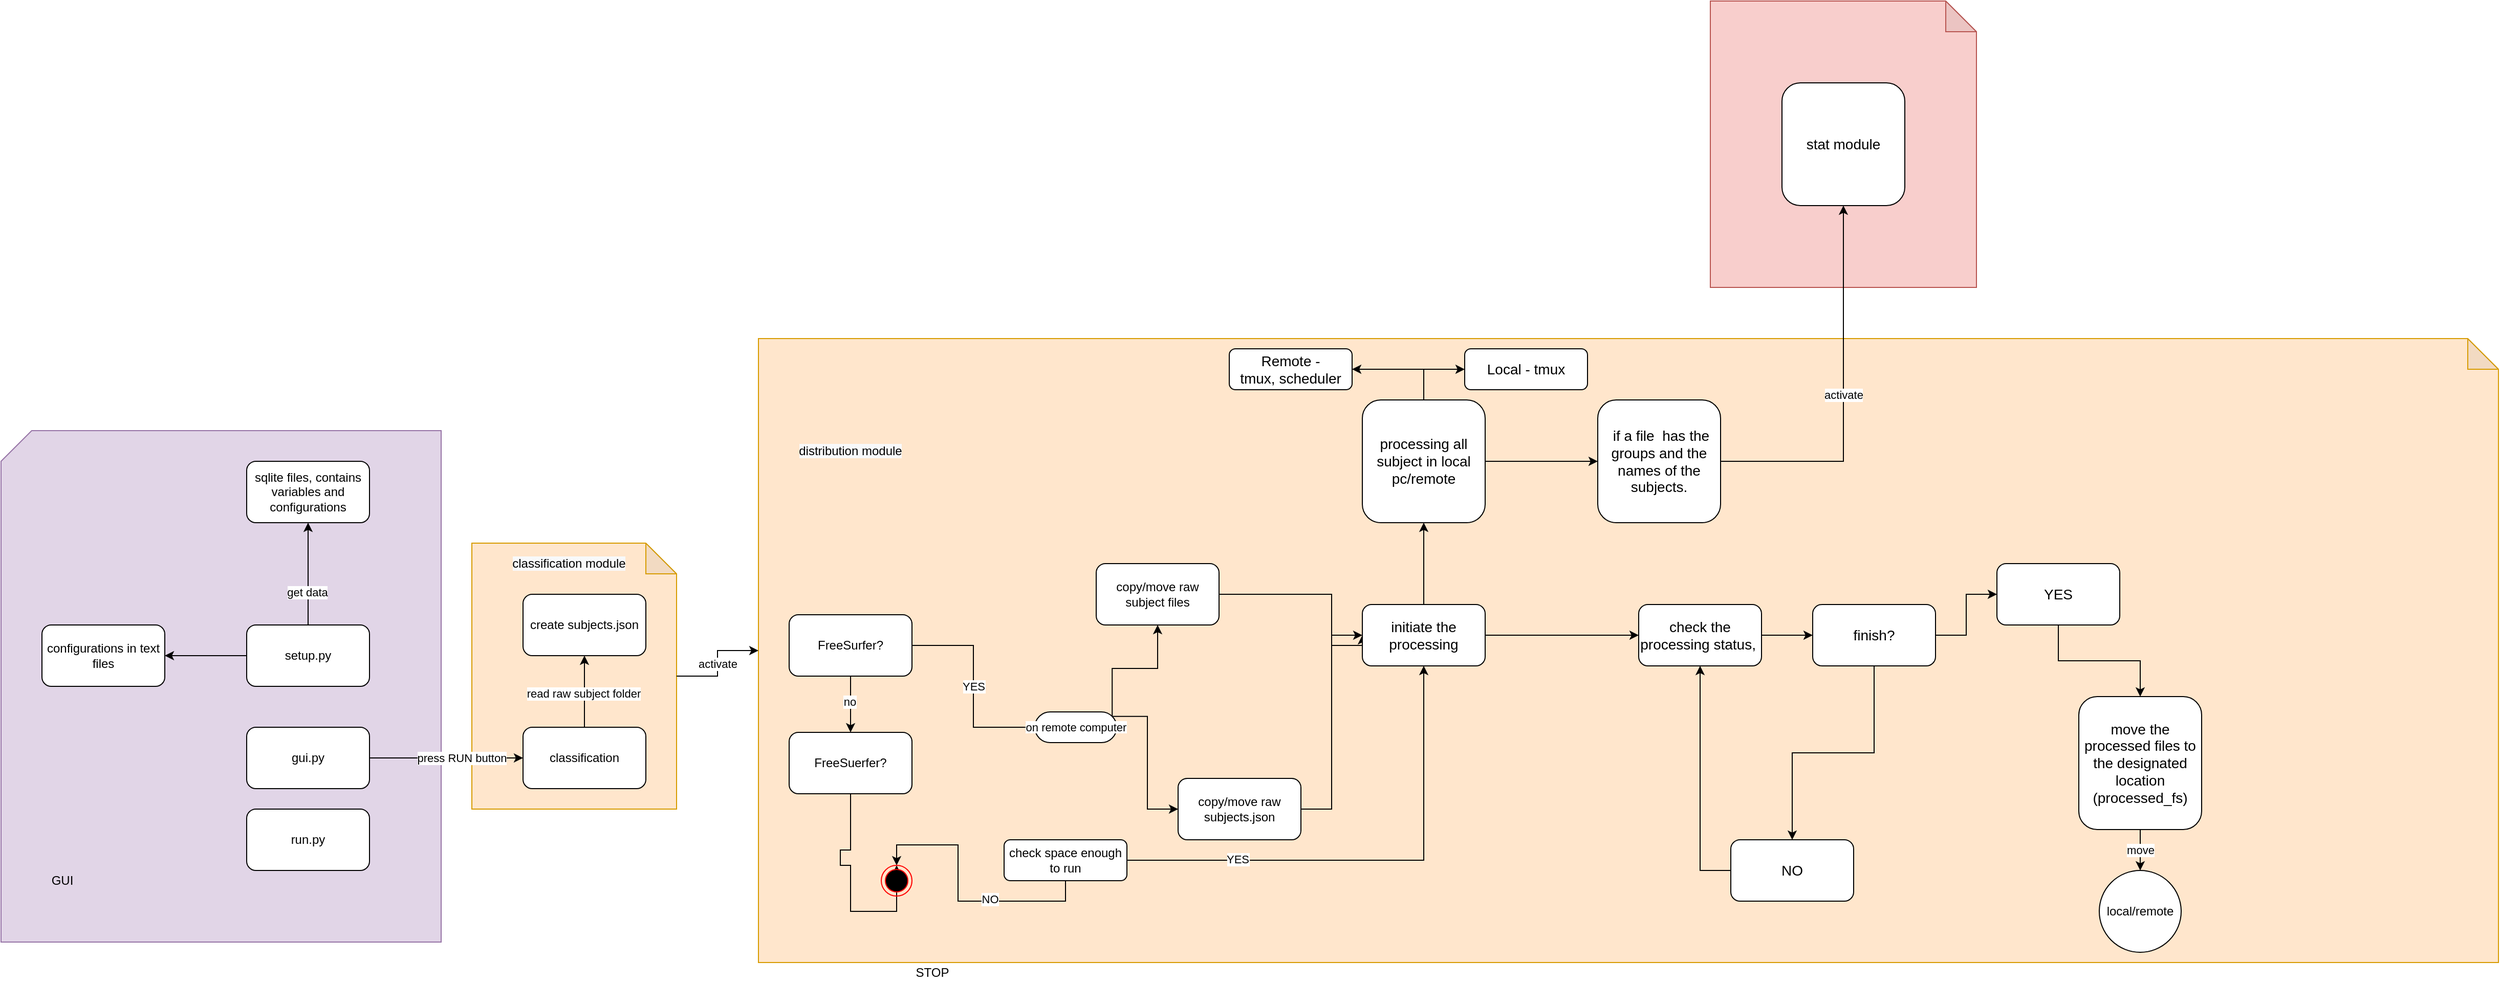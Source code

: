<mxfile version="13.3.5" type="device"><diagram id="tqEqKs2Gejb3-UgDs-Do" name="Page-1"><mxGraphModel dx="1061" dy="1927" grid="1" gridSize="10" guides="1" tooltips="1" connect="1" arrows="1" fold="1" page="1" pageScale="1" pageWidth="850" pageHeight="1100" math="0" shadow="0"><root><mxCell id="0"/><mxCell id="1" parent="0"/><mxCell id="kdKKlDTPsCCDpFTenk8D-86" value="" style="shape=card;whiteSpace=wrap;html=1;fillColor=#e1d5e7;strokeColor=#9673a6;" vertex="1" parent="1"><mxGeometry x="120" y="160" width="430" height="500" as="geometry"/></mxCell><mxCell id="kdKKlDTPsCCDpFTenk8D-85" value="" style="shape=note;whiteSpace=wrap;html=1;backgroundOutline=1;darkOpacity=0.05;fillColor=#f8cecc;strokeColor=#b85450;" vertex="1" parent="1"><mxGeometry x="1790" y="-260" width="260" height="280" as="geometry"/></mxCell><mxCell id="kdKKlDTPsCCDpFTenk8D-23" value="" style="group" vertex="1" connectable="0" parent="1"><mxGeometry x="580" y="270" width="200" height="260" as="geometry"/></mxCell><mxCell id="kdKKlDTPsCCDpFTenk8D-13" value="c" style="group" vertex="1" connectable="0" parent="kdKKlDTPsCCDpFTenk8D-23"><mxGeometry width="200" height="260" as="geometry"/></mxCell><mxCell id="kdKKlDTPsCCDpFTenk8D-11" value="" style="shape=note;whiteSpace=wrap;html=1;backgroundOutline=1;darkOpacity=0.05;fillColor=#ffe6cc;strokeColor=#d79b00;align=left;" vertex="1" parent="kdKKlDTPsCCDpFTenk8D-13"><mxGeometry width="200" height="260" as="geometry"/></mxCell><mxCell id="kdKKlDTPsCCDpFTenk8D-17" value="" style="edgeStyle=orthogonalEdgeStyle;rounded=0;orthogonalLoop=1;jettySize=auto;html=1;" edge="1" parent="kdKKlDTPsCCDpFTenk8D-13" source="kdKKlDTPsCCDpFTenk8D-9" target="kdKKlDTPsCCDpFTenk8D-16"><mxGeometry relative="1" as="geometry"/></mxCell><mxCell id="kdKKlDTPsCCDpFTenk8D-18" value="read raw subject folder" style="edgeLabel;html=1;align=center;verticalAlign=middle;resizable=0;points=[];" vertex="1" connectable="0" parent="kdKKlDTPsCCDpFTenk8D-17"><mxGeometry x="-0.05" y="1" relative="1" as="geometry"><mxPoint as="offset"/></mxGeometry></mxCell><mxCell id="kdKKlDTPsCCDpFTenk8D-9" value="classification" style="rounded=1;whiteSpace=wrap;html=1;" vertex="1" parent="kdKKlDTPsCCDpFTenk8D-13"><mxGeometry x="50" y="180" width="120" height="60" as="geometry"/></mxCell><mxCell id="kdKKlDTPsCCDpFTenk8D-16" value="create subjects.json" style="rounded=1;whiteSpace=wrap;html=1;" vertex="1" parent="kdKKlDTPsCCDpFTenk8D-13"><mxGeometry x="50" y="50" width="120" height="60" as="geometry"/></mxCell><mxCell id="kdKKlDTPsCCDpFTenk8D-21" value="&lt;meta charset=&quot;utf-8&quot;&gt;&lt;span style=&quot;color: rgb(0, 0, 0); font-family: helvetica; font-size: 12px; font-style: normal; font-weight: 400; letter-spacing: normal; text-align: left; text-indent: 0px; text-transform: none; word-spacing: 0px; background-color: rgb(248, 249, 250); display: inline; float: none;&quot;&gt;classification module&lt;/span&gt;" style="text;html=1;strokeColor=none;fillColor=none;align=center;verticalAlign=middle;whiteSpace=wrap;rounded=0;" vertex="1" parent="kdKKlDTPsCCDpFTenk8D-13"><mxGeometry x="30" y="10" width="130" height="20" as="geometry"/></mxCell><mxCell id="kdKKlDTPsCCDpFTenk8D-5" value="" style="edgeStyle=orthogonalEdgeStyle;rounded=0;orthogonalLoop=1;jettySize=auto;html=1;" edge="1" parent="1" source="kdKKlDTPsCCDpFTenk8D-1" target="kdKKlDTPsCCDpFTenk8D-4"><mxGeometry relative="1" as="geometry"/></mxCell><mxCell id="kdKKlDTPsCCDpFTenk8D-6" value="get data" style="edgeLabel;html=1;align=center;verticalAlign=middle;resizable=0;points=[];" vertex="1" connectable="0" parent="kdKKlDTPsCCDpFTenk8D-5"><mxGeometry x="-0.35" y="1" relative="1" as="geometry"><mxPoint as="offset"/></mxGeometry></mxCell><mxCell id="kdKKlDTPsCCDpFTenk8D-8" value="" style="edgeStyle=orthogonalEdgeStyle;rounded=0;orthogonalLoop=1;jettySize=auto;html=1;" edge="1" parent="1" source="kdKKlDTPsCCDpFTenk8D-1" target="kdKKlDTPsCCDpFTenk8D-7"><mxGeometry relative="1" as="geometry"/></mxCell><mxCell id="kdKKlDTPsCCDpFTenk8D-1" value="setup.py" style="rounded=1;whiteSpace=wrap;html=1;" vertex="1" parent="1"><mxGeometry x="360" y="350" width="120" height="60" as="geometry"/></mxCell><mxCell id="kdKKlDTPsCCDpFTenk8D-7" value="configurations in text files" style="rounded=1;whiteSpace=wrap;html=1;" vertex="1" parent="1"><mxGeometry x="160" y="350" width="120" height="60" as="geometry"/></mxCell><mxCell id="kdKKlDTPsCCDpFTenk8D-4" value="sqlite files, contains variables and configurations" style="rounded=1;whiteSpace=wrap;html=1;" vertex="1" parent="1"><mxGeometry x="360" y="190" width="120" height="60" as="geometry"/></mxCell><mxCell id="kdKKlDTPsCCDpFTenk8D-10" value="" style="edgeStyle=orthogonalEdgeStyle;rounded=0;orthogonalLoop=1;jettySize=auto;html=1;" edge="1" parent="1" source="kdKKlDTPsCCDpFTenk8D-2" target="kdKKlDTPsCCDpFTenk8D-9"><mxGeometry relative="1" as="geometry"/></mxCell><mxCell id="kdKKlDTPsCCDpFTenk8D-12" value="press RUN button" style="edgeLabel;html=1;align=center;verticalAlign=middle;resizable=0;points=[];" vertex="1" connectable="0" parent="kdKKlDTPsCCDpFTenk8D-10"><mxGeometry x="0.2" relative="1" as="geometry"><mxPoint as="offset"/></mxGeometry></mxCell><mxCell id="kdKKlDTPsCCDpFTenk8D-2" value="gui.py" style="rounded=1;whiteSpace=wrap;html=1;" vertex="1" parent="1"><mxGeometry x="360" y="450" width="120" height="60" as="geometry"/></mxCell><mxCell id="kdKKlDTPsCCDpFTenk8D-3" value="run.py" style="rounded=1;whiteSpace=wrap;html=1;" vertex="1" parent="1"><mxGeometry x="360" y="530" width="120" height="60" as="geometry"/></mxCell><mxCell id="kdKKlDTPsCCDpFTenk8D-19" value="" style="shape=note;whiteSpace=wrap;html=1;backgroundOutline=1;darkOpacity=0.05;fillColor=#ffe6cc;strokeColor=#d79b00;align=left;" vertex="1" parent="1"><mxGeometry x="860" y="70" width="1700" height="610" as="geometry"/></mxCell><mxCell id="kdKKlDTPsCCDpFTenk8D-20" value="activate" style="edgeStyle=orthogonalEdgeStyle;rounded=0;orthogonalLoop=1;jettySize=auto;html=1;" edge="1" parent="1" source="kdKKlDTPsCCDpFTenk8D-11" target="kdKKlDTPsCCDpFTenk8D-19"><mxGeometry relative="1" as="geometry"/></mxCell><mxCell id="kdKKlDTPsCCDpFTenk8D-22" value="&lt;meta charset=&quot;utf-8&quot;&gt;&lt;span style=&quot;color: rgb(0, 0, 0); font-family: helvetica; font-size: 12px; font-style: normal; font-weight: 400; letter-spacing: normal; text-align: left; text-indent: 0px; text-transform: none; word-spacing: 0px; background-color: rgb(248, 249, 250); display: inline; float: none;&quot;&gt;distribution module&lt;/span&gt;" style="text;html=1;strokeColor=none;fillColor=none;align=center;verticalAlign=middle;whiteSpace=wrap;rounded=0;" vertex="1" parent="1"><mxGeometry x="865" y="170" width="170" height="20" as="geometry"/></mxCell><mxCell id="kdKKlDTPsCCDpFTenk8D-26" value="" style="edgeStyle=orthogonalEdgeStyle;rounded=0;orthogonalLoop=1;jettySize=auto;html=1;" edge="1" parent="1" source="kdKKlDTPsCCDpFTenk8D-24" target="kdKKlDTPsCCDpFTenk8D-25"><mxGeometry relative="1" as="geometry"/></mxCell><mxCell id="kdKKlDTPsCCDpFTenk8D-27" value="no" style="edgeLabel;html=1;align=center;verticalAlign=middle;resizable=0;points=[];" vertex="1" connectable="0" parent="kdKKlDTPsCCDpFTenk8D-26"><mxGeometry x="-0.1" y="-1" relative="1" as="geometry"><mxPoint as="offset"/></mxGeometry></mxCell><mxCell id="kdKKlDTPsCCDpFTenk8D-44" value="YES" style="edgeStyle=orthogonalEdgeStyle;rounded=0;orthogonalLoop=1;jettySize=auto;html=1;exitX=1;exitY=0.5;exitDx=0;exitDy=0;entryX=0;entryY=0.5;entryDx=0;entryDy=0;entryPerimeter=0;" edge="1" parent="1" source="kdKKlDTPsCCDpFTenk8D-24" target="kdKKlDTPsCCDpFTenk8D-43"><mxGeometry relative="1" as="geometry"/></mxCell><mxCell id="kdKKlDTPsCCDpFTenk8D-24" value="FreeSurfer?" style="rounded=1;whiteSpace=wrap;html=1;" vertex="1" parent="1"><mxGeometry x="890" y="340" width="120" height="60" as="geometry"/></mxCell><mxCell id="kdKKlDTPsCCDpFTenk8D-47" style="edgeStyle=orthogonalEdgeStyle;rounded=0;orthogonalLoop=1;jettySize=auto;html=1;exitX=1;exitY=0.5;exitDx=0;exitDy=0;entryX=0;entryY=0.5;entryDx=0;entryDy=0;" edge="1" parent="1" source="kdKKlDTPsCCDpFTenk8D-28" target="kdKKlDTPsCCDpFTenk8D-42"><mxGeometry relative="1" as="geometry"><Array as="points"><mxPoint x="1420" y="320"/><mxPoint x="1420" y="370"/></Array></mxGeometry></mxCell><mxCell id="kdKKlDTPsCCDpFTenk8D-28" value="copy/move raw subject files" style="rounded=1;whiteSpace=wrap;html=1;" vertex="1" parent="1"><mxGeometry x="1190" y="290" width="120" height="60" as="geometry"/></mxCell><mxCell id="kdKKlDTPsCCDpFTenk8D-56" style="edgeStyle=orthogonalEdgeStyle;rounded=0;orthogonalLoop=1;jettySize=auto;html=1;exitX=0.5;exitY=1;exitDx=0;exitDy=0;entryX=0.5;entryY=0;entryDx=0;entryDy=0;" edge="1" parent="1" source="kdKKlDTPsCCDpFTenk8D-25" target="kdKKlDTPsCCDpFTenk8D-35"><mxGeometry relative="1" as="geometry"><Array as="points"><mxPoint x="950" y="570"/><mxPoint x="940" y="570"/><mxPoint x="940" y="585"/><mxPoint x="950" y="585"/><mxPoint x="950" y="630"/><mxPoint x="995" y="630"/></Array></mxGeometry></mxCell><mxCell id="kdKKlDTPsCCDpFTenk8D-25" value="FreeSuerfer?" style="rounded=1;whiteSpace=wrap;html=1;" vertex="1" parent="1"><mxGeometry x="890" y="455" width="120" height="60" as="geometry"/></mxCell><mxCell id="kdKKlDTPsCCDpFTenk8D-40" style="edgeStyle=orthogonalEdgeStyle;rounded=0;orthogonalLoop=1;jettySize=auto;html=1;exitX=0.5;exitY=1;exitDx=0;exitDy=0;entryX=0.5;entryY=0;entryDx=0;entryDy=0;" edge="1" parent="1" source="kdKKlDTPsCCDpFTenk8D-31" target="kdKKlDTPsCCDpFTenk8D-35"><mxGeometry relative="1" as="geometry"/></mxCell><mxCell id="kdKKlDTPsCCDpFTenk8D-41" value="NO" style="edgeLabel;html=1;align=center;verticalAlign=middle;resizable=0;points=[];" vertex="1" connectable="0" parent="kdKKlDTPsCCDpFTenk8D-40"><mxGeometry x="-0.275" y="-2" relative="1" as="geometry"><mxPoint as="offset"/></mxGeometry></mxCell><mxCell id="kdKKlDTPsCCDpFTenk8D-49" style="edgeStyle=orthogonalEdgeStyle;rounded=0;orthogonalLoop=1;jettySize=auto;html=1;exitX=1;exitY=0.5;exitDx=0;exitDy=0;" edge="1" parent="1" source="kdKKlDTPsCCDpFTenk8D-31" target="kdKKlDTPsCCDpFTenk8D-42"><mxGeometry relative="1" as="geometry"/></mxCell><mxCell id="kdKKlDTPsCCDpFTenk8D-50" value="YES" style="edgeLabel;html=1;align=center;verticalAlign=middle;resizable=0;points=[];" vertex="1" connectable="0" parent="kdKKlDTPsCCDpFTenk8D-49"><mxGeometry x="-0.552" y="1" relative="1" as="geometry"><mxPoint as="offset"/></mxGeometry></mxCell><mxCell id="kdKKlDTPsCCDpFTenk8D-31" value="check space enough to run" style="rounded=1;whiteSpace=wrap;html=1;" vertex="1" parent="1"><mxGeometry x="1100" y="560" width="120" height="40" as="geometry"/></mxCell><mxCell id="kdKKlDTPsCCDpFTenk8D-35" value="" style="ellipse;html=1;shape=endState;fillColor=#000000;strokeColor=#ff0000;" vertex="1" parent="1"><mxGeometry x="980" y="585" width="30" height="30" as="geometry"/></mxCell><mxCell id="kdKKlDTPsCCDpFTenk8D-48" style="edgeStyle=orthogonalEdgeStyle;rounded=0;orthogonalLoop=1;jettySize=auto;html=1;exitX=1;exitY=0.5;exitDx=0;exitDy=0;entryX=0;entryY=0.5;entryDx=0;entryDy=0;" edge="1" parent="1" source="kdKKlDTPsCCDpFTenk8D-38" target="kdKKlDTPsCCDpFTenk8D-42"><mxGeometry relative="1" as="geometry"><mxPoint x="1560" y="390" as="targetPoint"/></mxGeometry></mxCell><mxCell id="kdKKlDTPsCCDpFTenk8D-38" value="copy/move raw subjects.json" style="rounded=1;whiteSpace=wrap;html=1;" vertex="1" parent="1"><mxGeometry x="1270" y="500" width="120" height="60" as="geometry"/></mxCell><mxCell id="kdKKlDTPsCCDpFTenk8D-58" value="" style="edgeStyle=orthogonalEdgeStyle;rounded=0;orthogonalLoop=1;jettySize=auto;html=1;" edge="1" parent="1" source="kdKKlDTPsCCDpFTenk8D-42" target="kdKKlDTPsCCDpFTenk8D-57"><mxGeometry relative="1" as="geometry"/></mxCell><mxCell id="kdKKlDTPsCCDpFTenk8D-74" value="" style="edgeStyle=orthogonalEdgeStyle;rounded=0;orthogonalLoop=1;jettySize=auto;html=1;" edge="1" parent="1" source="kdKKlDTPsCCDpFTenk8D-42" target="kdKKlDTPsCCDpFTenk8D-73"><mxGeometry relative="1" as="geometry"/></mxCell><mxCell id="kdKKlDTPsCCDpFTenk8D-42" value="&lt;span style=&quot;font-size: 14px&quot;&gt;initiate the processing&lt;/span&gt;" style="rounded=1;whiteSpace=wrap;html=1;" vertex="1" parent="1"><mxGeometry x="1450" y="330" width="120" height="60" as="geometry"/></mxCell><mxCell id="kdKKlDTPsCCDpFTenk8D-79" style="edgeStyle=orthogonalEdgeStyle;rounded=0;orthogonalLoop=1;jettySize=auto;html=1;exitX=0.5;exitY=0;exitDx=0;exitDy=0;entryX=1;entryY=0.5;entryDx=0;entryDy=0;" edge="1" parent="1" source="kdKKlDTPsCCDpFTenk8D-73" target="kdKKlDTPsCCDpFTenk8D-77"><mxGeometry relative="1" as="geometry"/></mxCell><mxCell id="kdKKlDTPsCCDpFTenk8D-80" style="edgeStyle=orthogonalEdgeStyle;rounded=0;orthogonalLoop=1;jettySize=auto;html=1;exitX=0.5;exitY=0;exitDx=0;exitDy=0;entryX=0;entryY=0.5;entryDx=0;entryDy=0;" edge="1" parent="1" source="kdKKlDTPsCCDpFTenk8D-73" target="kdKKlDTPsCCDpFTenk8D-75"><mxGeometry relative="1" as="geometry"/></mxCell><mxCell id="kdKKlDTPsCCDpFTenk8D-82" value="" style="edgeStyle=orthogonalEdgeStyle;rounded=0;orthogonalLoop=1;jettySize=auto;html=1;" edge="1" parent="1" source="kdKKlDTPsCCDpFTenk8D-73" target="kdKKlDTPsCCDpFTenk8D-81"><mxGeometry relative="1" as="geometry"/></mxCell><mxCell id="kdKKlDTPsCCDpFTenk8D-73" value="&lt;span style=&quot;font-size: 14px&quot;&gt;processing all subject in local pc/remote&lt;/span&gt;" style="rounded=1;whiteSpace=wrap;html=1;" vertex="1" parent="1"><mxGeometry x="1450" y="130" width="120" height="120" as="geometry"/></mxCell><mxCell id="kdKKlDTPsCCDpFTenk8D-84" value="activate" style="edgeStyle=orthogonalEdgeStyle;rounded=0;orthogonalLoop=1;jettySize=auto;html=1;" edge="1" parent="1" source="kdKKlDTPsCCDpFTenk8D-81" target="kdKKlDTPsCCDpFTenk8D-83"><mxGeometry relative="1" as="geometry"/></mxCell><mxCell id="kdKKlDTPsCCDpFTenk8D-81" value="&lt;span style=&quot;font-size: 14px&quot;&gt;&lt;span class=&quot;Apple-converted-space&quot;&gt;&amp;nbsp;&lt;/span&gt;if a file&amp;nbsp; has the groups and the names of the subjects.&lt;/span&gt;" style="rounded=1;whiteSpace=wrap;html=1;" vertex="1" parent="1"><mxGeometry x="1680" y="130" width="120" height="120" as="geometry"/></mxCell><mxCell id="kdKKlDTPsCCDpFTenk8D-83" value="&lt;span style=&quot;font-size: 14px&quot;&gt;stat module&lt;/span&gt;" style="rounded=1;whiteSpace=wrap;html=1;" vertex="1" parent="1"><mxGeometry x="1860" y="-180" width="120" height="120" as="geometry"/></mxCell><mxCell id="kdKKlDTPsCCDpFTenk8D-77" value="&lt;span style=&quot;font-size: 14px&quot;&gt;Remote - tmux,&amp;nbsp;&lt;/span&gt;&lt;span style=&quot;font-size: 14px&quot;&gt;scheduler&lt;/span&gt;" style="rounded=1;whiteSpace=wrap;html=1;" vertex="1" parent="1"><mxGeometry x="1320" y="80" width="120" height="40" as="geometry"/></mxCell><mxCell id="kdKKlDTPsCCDpFTenk8D-75" value="&lt;span style=&quot;font-size: 14px&quot;&gt;Local - tmux&lt;/span&gt;" style="rounded=1;whiteSpace=wrap;html=1;" vertex="1" parent="1"><mxGeometry x="1550" y="80" width="120" height="40" as="geometry"/></mxCell><mxCell id="kdKKlDTPsCCDpFTenk8D-62" value="" style="edgeStyle=orthogonalEdgeStyle;rounded=0;orthogonalLoop=1;jettySize=auto;html=1;" edge="1" parent="1" source="kdKKlDTPsCCDpFTenk8D-57" target="kdKKlDTPsCCDpFTenk8D-61"><mxGeometry relative="1" as="geometry"/></mxCell><mxCell id="kdKKlDTPsCCDpFTenk8D-57" value="&lt;span style=&quot;font-size: 14px&quot;&gt;check the processing status,&amp;nbsp;&lt;/span&gt;" style="rounded=1;whiteSpace=wrap;html=1;" vertex="1" parent="1"><mxGeometry x="1720" y="330" width="120" height="60" as="geometry"/></mxCell><mxCell id="kdKKlDTPsCCDpFTenk8D-65" value="" style="edgeStyle=orthogonalEdgeStyle;rounded=0;orthogonalLoop=1;jettySize=auto;html=1;" edge="1" parent="1" source="kdKKlDTPsCCDpFTenk8D-61" target="kdKKlDTPsCCDpFTenk8D-64"><mxGeometry relative="1" as="geometry"/></mxCell><mxCell id="kdKKlDTPsCCDpFTenk8D-68" value="" style="edgeStyle=orthogonalEdgeStyle;rounded=0;orthogonalLoop=1;jettySize=auto;html=1;" edge="1" parent="1" source="kdKKlDTPsCCDpFTenk8D-61" target="kdKKlDTPsCCDpFTenk8D-67"><mxGeometry relative="1" as="geometry"/></mxCell><mxCell id="kdKKlDTPsCCDpFTenk8D-61" value="&lt;span style=&quot;font-size: 14px&quot;&gt;finish?&lt;/span&gt;" style="rounded=1;whiteSpace=wrap;html=1;" vertex="1" parent="1"><mxGeometry x="1890" y="330" width="120" height="60" as="geometry"/></mxCell><mxCell id="kdKKlDTPsCCDpFTenk8D-70" value="" style="edgeStyle=orthogonalEdgeStyle;rounded=0;orthogonalLoop=1;jettySize=auto;html=1;" edge="1" parent="1" source="kdKKlDTPsCCDpFTenk8D-67" target="kdKKlDTPsCCDpFTenk8D-69"><mxGeometry relative="1" as="geometry"/></mxCell><mxCell id="kdKKlDTPsCCDpFTenk8D-67" value="&lt;span style=&quot;font-size: 14px&quot;&gt;YES&lt;/span&gt;" style="rounded=1;whiteSpace=wrap;html=1;" vertex="1" parent="1"><mxGeometry x="2070" y="290" width="120" height="60" as="geometry"/></mxCell><mxCell id="kdKKlDTPsCCDpFTenk8D-72" value="move" style="edgeStyle=orthogonalEdgeStyle;rounded=0;orthogonalLoop=1;jettySize=auto;html=1;exitX=0.5;exitY=1;exitDx=0;exitDy=0;" edge="1" parent="1" source="kdKKlDTPsCCDpFTenk8D-69" target="kdKKlDTPsCCDpFTenk8D-71"><mxGeometry relative="1" as="geometry"/></mxCell><mxCell id="kdKKlDTPsCCDpFTenk8D-69" value="&lt;span style=&quot;font-size: 14px&quot;&gt;move the processed files to the designated location (processed_fs)&lt;/span&gt;" style="rounded=1;whiteSpace=wrap;html=1;" vertex="1" parent="1"><mxGeometry x="2150" y="420" width="120" height="130" as="geometry"/></mxCell><mxCell id="kdKKlDTPsCCDpFTenk8D-66" style="edgeStyle=orthogonalEdgeStyle;rounded=0;orthogonalLoop=1;jettySize=auto;html=1;exitX=0;exitY=0.5;exitDx=0;exitDy=0;" edge="1" parent="1" source="kdKKlDTPsCCDpFTenk8D-64" target="kdKKlDTPsCCDpFTenk8D-57"><mxGeometry relative="1" as="geometry"/></mxCell><mxCell id="kdKKlDTPsCCDpFTenk8D-64" value="&lt;span style=&quot;font-size: 14px&quot;&gt;NO&lt;/span&gt;" style="rounded=1;whiteSpace=wrap;html=1;" vertex="1" parent="1"><mxGeometry x="1810" y="560" width="120" height="60" as="geometry"/></mxCell><mxCell id="kdKKlDTPsCCDpFTenk8D-45" style="edgeStyle=orthogonalEdgeStyle;rounded=0;orthogonalLoop=1;jettySize=auto;html=1;exitX=0;exitY=0;exitDx=75.605;exitDy=4.395;exitPerimeter=0;" edge="1" parent="1" source="kdKKlDTPsCCDpFTenk8D-43" target="kdKKlDTPsCCDpFTenk8D-28"><mxGeometry relative="1" as="geometry"/></mxCell><mxCell id="kdKKlDTPsCCDpFTenk8D-46" style="edgeStyle=orthogonalEdgeStyle;rounded=0;orthogonalLoop=1;jettySize=auto;html=1;exitX=0;exitY=0;exitDx=75.605;exitDy=4.395;exitPerimeter=0;entryX=0;entryY=0.5;entryDx=0;entryDy=0;" edge="1" parent="1" source="kdKKlDTPsCCDpFTenk8D-43" target="kdKKlDTPsCCDpFTenk8D-38"><mxGeometry relative="1" as="geometry"/></mxCell><mxCell id="kdKKlDTPsCCDpFTenk8D-43" value="&lt;span style=&quot;font-size: 11px ; background-color: rgb(255 , 255 , 255)&quot;&gt;on remote computer&lt;/span&gt;" style="html=1;dashed=0;whitespace=wrap;shape=mxgraph.dfd.start" vertex="1" parent="1"><mxGeometry x="1130" y="435" width="80" height="30" as="geometry"/></mxCell><mxCell id="kdKKlDTPsCCDpFTenk8D-53" value="STOP&lt;br&gt;" style="text;html=1;strokeColor=none;fillColor=none;align=center;verticalAlign=middle;whiteSpace=wrap;rounded=0;" vertex="1" parent="1"><mxGeometry x="1010" y="680" width="40" height="20" as="geometry"/></mxCell><mxCell id="kdKKlDTPsCCDpFTenk8D-71" value="local/remote" style="ellipse;whiteSpace=wrap;html=1;aspect=fixed;" vertex="1" parent="1"><mxGeometry x="2170" y="590" width="80" height="80" as="geometry"/></mxCell><mxCell id="kdKKlDTPsCCDpFTenk8D-87" value="GUI" style="text;html=1;strokeColor=none;fillColor=none;align=center;verticalAlign=middle;whiteSpace=wrap;rounded=0;" vertex="1" parent="1"><mxGeometry x="160" y="590" width="40" height="20" as="geometry"/></mxCell></root></mxGraphModel></diagram></mxfile>